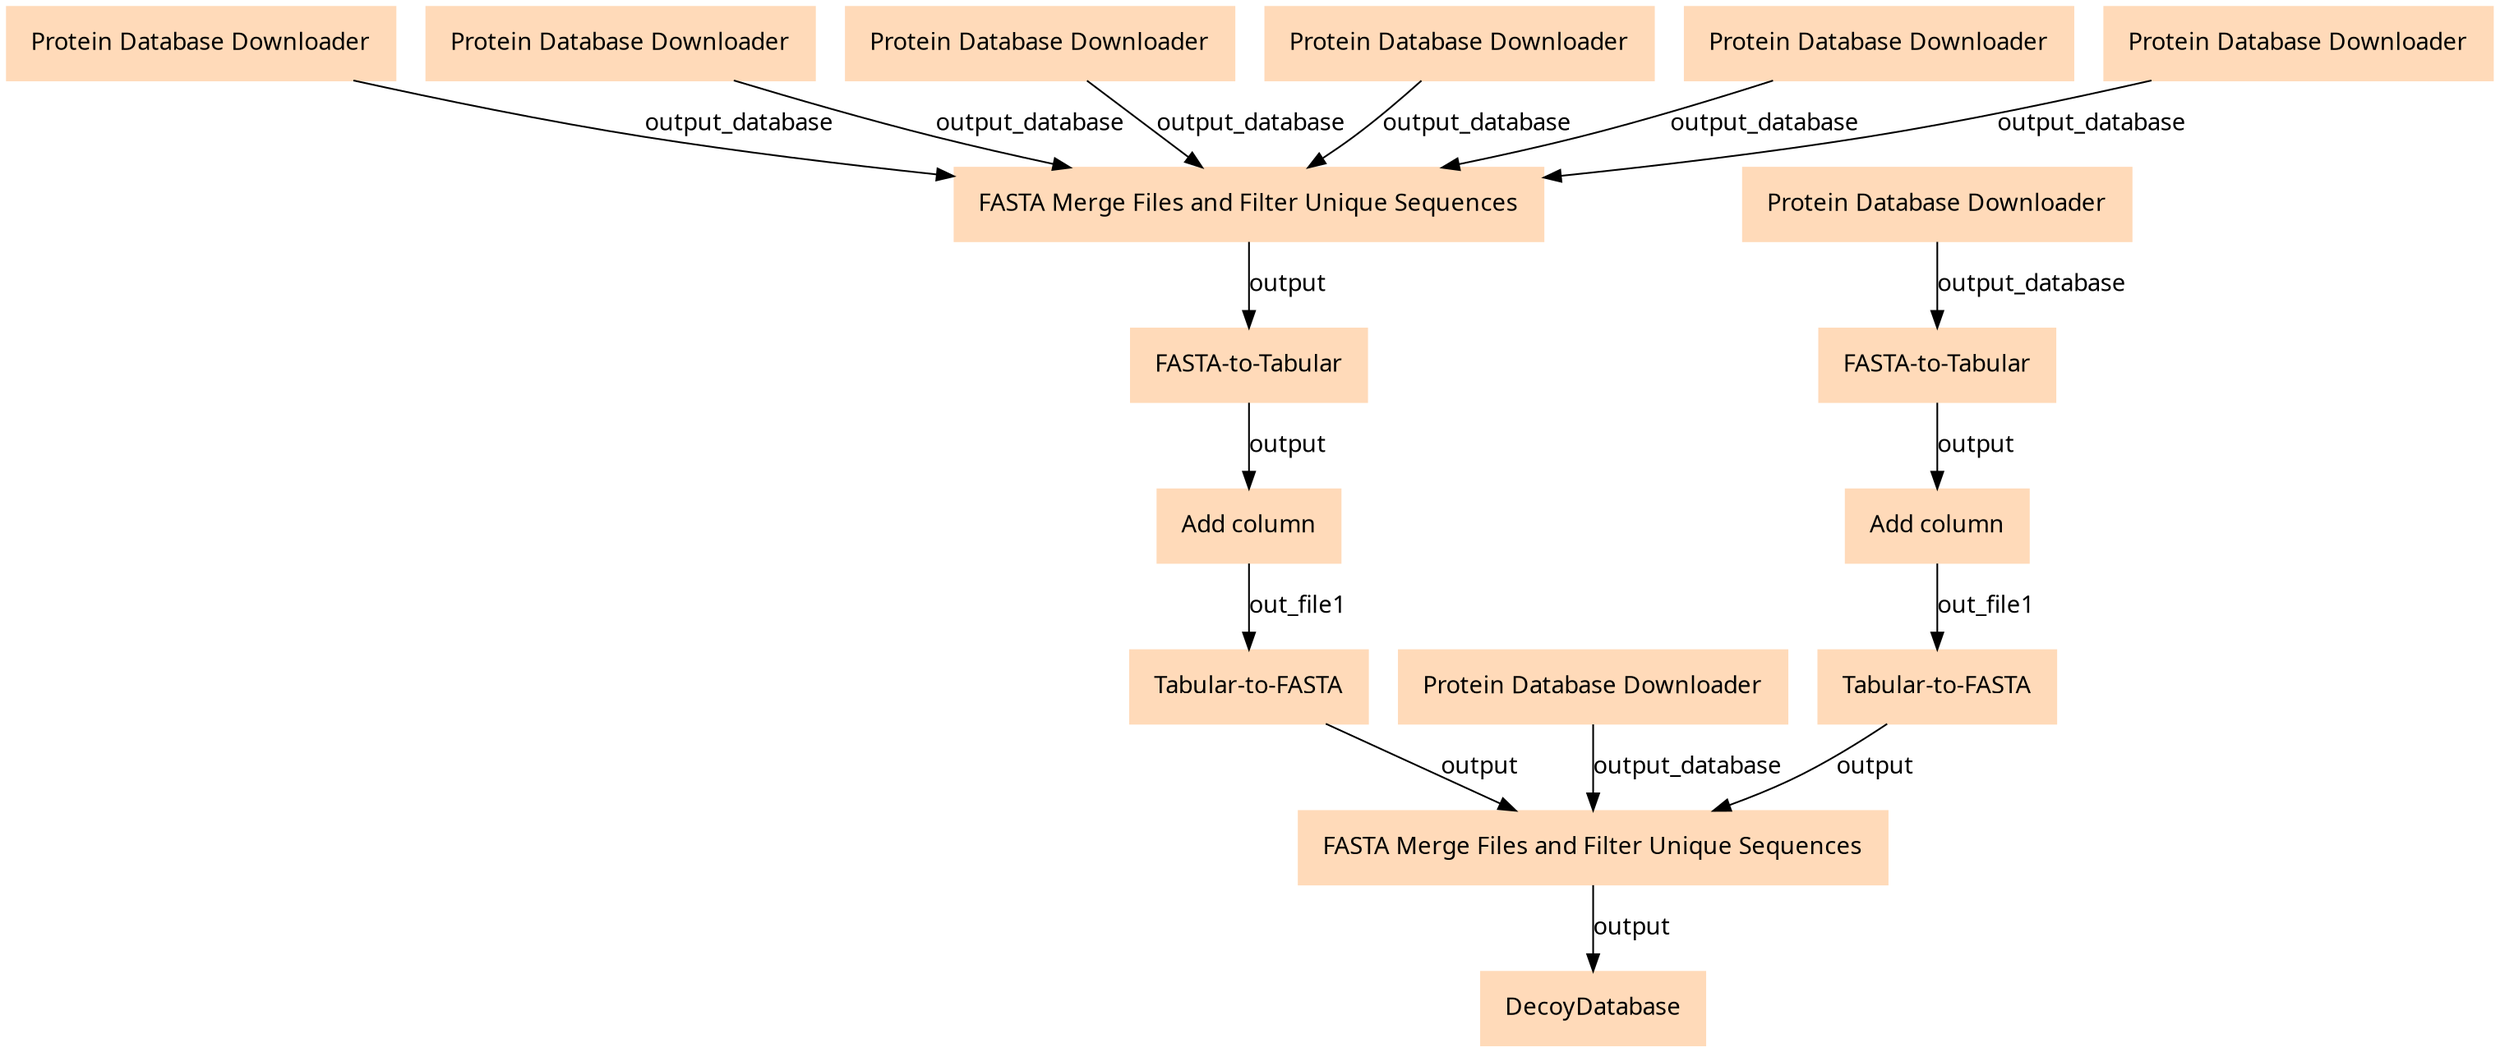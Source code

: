 digraph main {
  node [fontname="Atkinson Hyperlegible", shape=box, color=white,style=filled,color=peachpuff,margin="0.2,0.2"];
  edge [fontname="Atkinson Hyperlegible"];
  0[label="Protein Database Downloader"]
  1[label="Protein Database Downloader"]
  2[label="Protein Database Downloader"]
  3[label="Protein Database Downloader"]
  4[label="Protein Database Downloader"]
  5[label="Protein Database Downloader"]
  6[label="Protein Database Downloader"]
  7[label="Protein Database Downloader"]
  8[label="FASTA-to-Tabular"]
  2 -> 8 [label="output_database"]
  9[label="FASTA Merge Files and Filter Unique Sequences"]
  5 -> 9 [label="output_database"]
  4 -> 9 [label="output_database"]
  3 -> 9 [label="output_database"]
  1 -> 9 [label="output_database"]
  0 -> 9 [label="output_database"]
  6 -> 9 [label="output_database"]
  10[label="Add column"]
  8 -> 10 [label="output"]
  11[label="FASTA-to-Tabular"]
  9 -> 11 [label="output"]
  12[label="Tabular-to-FASTA"]
  10 -> 12 [label="out_file1"]
  13[label="Add column"]
  11 -> 13 [label="output"]
  14[label="Tabular-to-FASTA"]
  13 -> 14 [label="out_file1"]
  15[label="FASTA Merge Files and Filter Unique Sequences"]
  12 -> 15 [label="output"]
  7 -> 15 [label="output_database"]
  14 -> 15 [label="output"]
  16[label="DecoyDatabase"]
  15 -> 16 [label="output"]
}